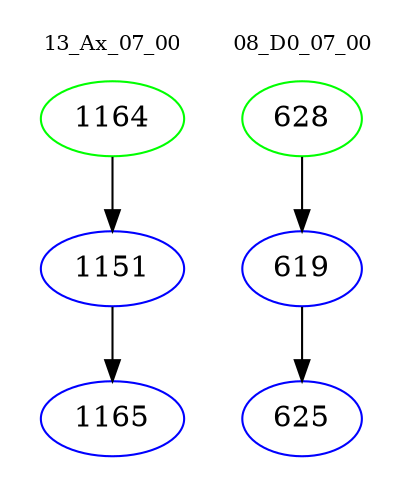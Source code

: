 digraph{
subgraph cluster_0 {
color = white
label = "13_Ax_07_00";
fontsize=10;
T0_1164 [label="1164", color="green"]
T0_1164 -> T0_1151 [color="black"]
T0_1151 [label="1151", color="blue"]
T0_1151 -> T0_1165 [color="black"]
T0_1165 [label="1165", color="blue"]
}
subgraph cluster_1 {
color = white
label = "08_D0_07_00";
fontsize=10;
T1_628 [label="628", color="green"]
T1_628 -> T1_619 [color="black"]
T1_619 [label="619", color="blue"]
T1_619 -> T1_625 [color="black"]
T1_625 [label="625", color="blue"]
}
}

